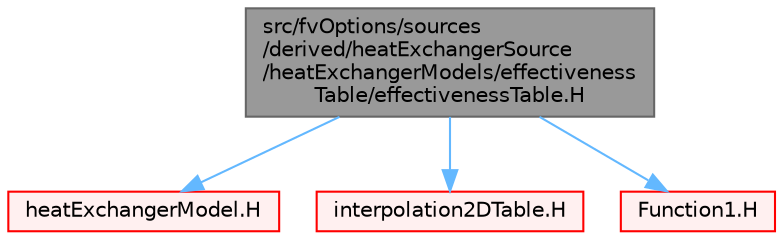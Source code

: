 digraph "src/fvOptions/sources/derived/heatExchangerSource/heatExchangerModels/effectivenessTable/effectivenessTable.H"
{
 // LATEX_PDF_SIZE
  bgcolor="transparent";
  edge [fontname=Helvetica,fontsize=10,labelfontname=Helvetica,labelfontsize=10];
  node [fontname=Helvetica,fontsize=10,shape=box,height=0.2,width=0.4];
  Node1 [id="Node000001",label="src/fvOptions/sources\l/derived/heatExchangerSource\l/heatExchangerModels/effectiveness\lTable/effectivenessTable.H",height=0.2,width=0.4,color="gray40", fillcolor="grey60", style="filled", fontcolor="black",tooltip=" "];
  Node1 -> Node2 [id="edge1_Node000001_Node000002",color="steelblue1",style="solid",tooltip=" "];
  Node2 [id="Node000002",label="heatExchangerModel.H",height=0.2,width=0.4,color="red", fillcolor="#FFF0F0", style="filled",URL="$heatExchangerModel_8H.html",tooltip=" "];
  Node1 -> Node347 [id="edge2_Node000001_Node000347",color="steelblue1",style="solid",tooltip=" "];
  Node347 [id="Node000347",label="interpolation2DTable.H",height=0.2,width=0.4,color="red", fillcolor="#FFF0F0", style="filled",URL="$interpolation2DTable_8H.html",tooltip=" "];
  Node1 -> Node351 [id="edge3_Node000001_Node000351",color="steelblue1",style="solid",tooltip=" "];
  Node351 [id="Node000351",label="Function1.H",height=0.2,width=0.4,color="red", fillcolor="#FFF0F0", style="filled",URL="$Function1_8H.html",tooltip=" "];
}
